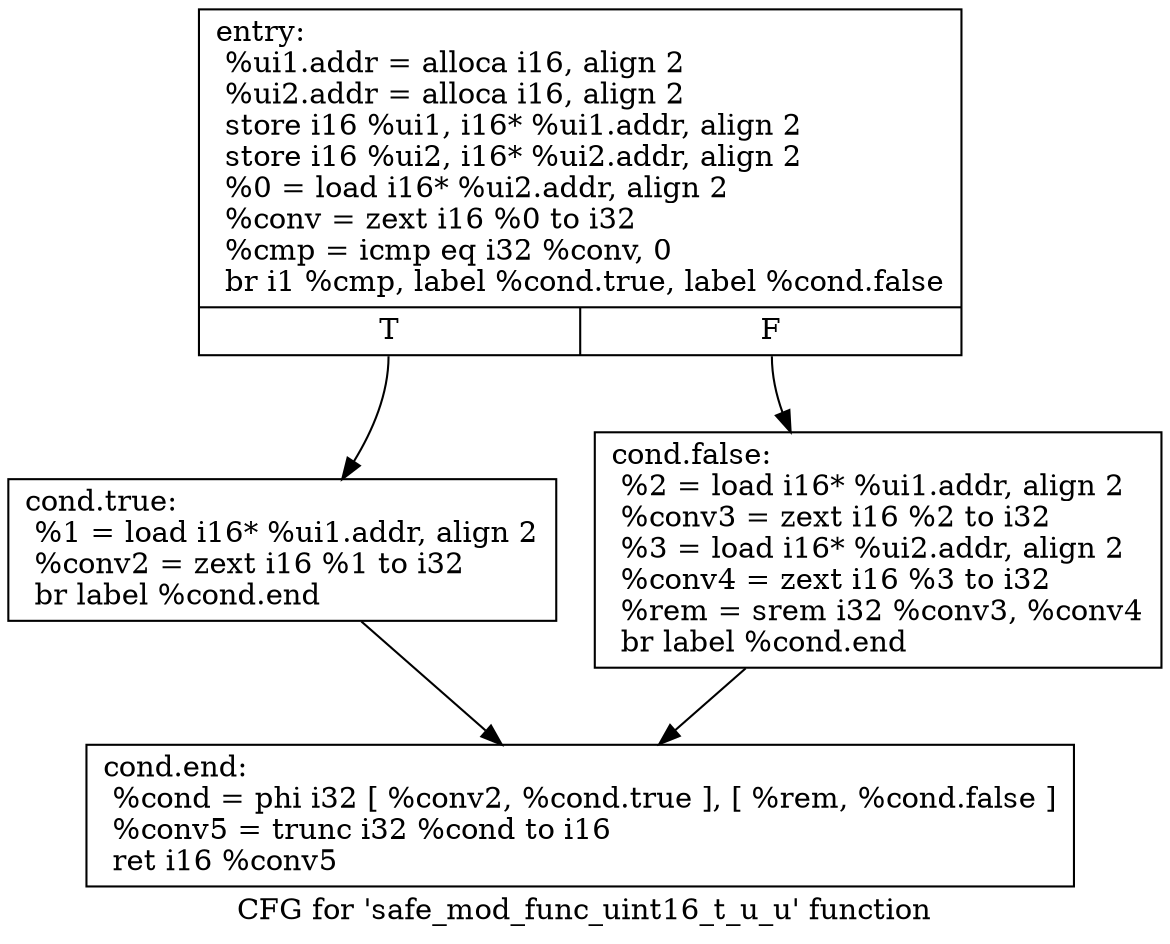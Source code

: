 digraph "CFG for 'safe_mod_func_uint16_t_u_u' function" {
	label="CFG for 'safe_mod_func_uint16_t_u_u' function";

	Node0xa9a56d8 [shape=record,label="{entry:\l  %ui1.addr = alloca i16, align 2\l  %ui2.addr = alloca i16, align 2\l  store i16 %ui1, i16* %ui1.addr, align 2\l  store i16 %ui2, i16* %ui2.addr, align 2\l  %0 = load i16* %ui2.addr, align 2\l  %conv = zext i16 %0 to i32\l  %cmp = icmp eq i32 %conv, 0\l  br i1 %cmp, label %cond.true, label %cond.false\l|{<s0>T|<s1>F}}"];
	Node0xa9a56d8:s0 -> Node0xa9a5708;
	Node0xa9a56d8:s1 -> Node0xa9a5738;
	Node0xa9a5708 [shape=record,label="{cond.true:                                        \l  %1 = load i16* %ui1.addr, align 2\l  %conv2 = zext i16 %1 to i32\l  br label %cond.end\l}"];
	Node0xa9a5708 -> Node0xa9a5768;
	Node0xa9a5738 [shape=record,label="{cond.false:                                       \l  %2 = load i16* %ui1.addr, align 2\l  %conv3 = zext i16 %2 to i32\l  %3 = load i16* %ui2.addr, align 2\l  %conv4 = zext i16 %3 to i32\l  %rem = srem i32 %conv3, %conv4\l  br label %cond.end\l}"];
	Node0xa9a5738 -> Node0xa9a5768;
	Node0xa9a5768 [shape=record,label="{cond.end:                                         \l  %cond = phi i32 [ %conv2, %cond.true ], [ %rem, %cond.false ]\l  %conv5 = trunc i32 %cond to i16\l  ret i16 %conv5\l}"];
}
